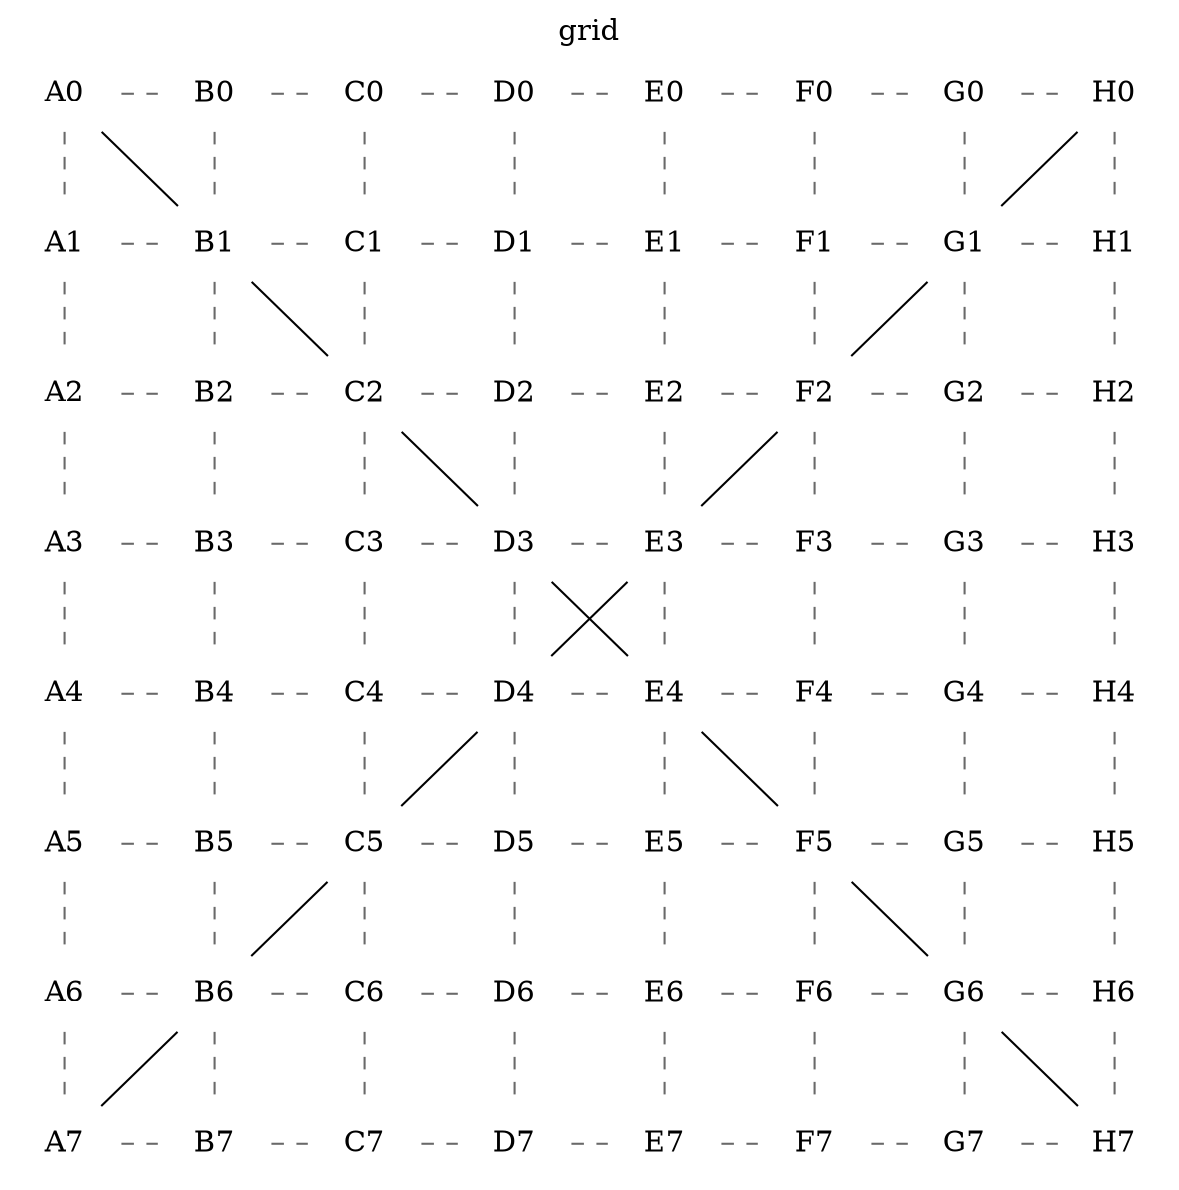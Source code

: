 graph grid
{
	layout=dot
	label="grid"
	labelloc = "t"
	node [shape=plaintext]
	// arbitrary path on rigid grid
	A0 -- B1 -- C2 -- D3 -- E4 -- F5 -- G6 -- H7
	H0 -- G1 -- F2 -- E3 -- D4 -- C5 -- B6 -- A7

	edge [weight=1000 style=dashed color=dimgrey]

	// uncomment to hide the grid
	//edge [style=invis]

	A0 -- A1 -- A2 -- A3 -- A4 -- A5 -- A6 -- A7
	B0 -- B1 -- B2 -- B3 -- B4 -- B5 -- B6 -- B7
	C0 -- C1 -- C2 -- C3 -- C4 -- C5 -- C6 -- C7
	D0 -- D1 -- D2 -- D3 -- D4 -- D5 -- D6 -- D7
	E0 -- E1 -- E2 -- E3 -- E4 -- E5 -- E6 -- E7
	F0 -- F1 -- F2 -- F3 -- F4 -- F5 -- F6 -- F7
	G0 -- G1 -- G2 -- G3 -- G4 -- G5 -- G6 -- G7
	H0 -- H1 -- H2 -- H3 -- H4 -- H5 -- H6 -- H7

	rank=same {A0 -- B0 -- C0 -- D0 -- E0 -- F0 -- G0 -- H0}
	rank=same {A1 -- B1 -- C1 -- D1 -- E1 -- F1 -- G1 -- H1}
	rank=same {A2 -- B2 -- C2 -- D2 -- E2 -- F2 -- G2 -- H2}
	rank=same {A3 -- B3 -- C3 -- D3 -- E3 -- F3 -- G3 -- H3}
	rank=same {A4 -- B4 -- C4 -- D4 -- E4 -- F4 -- G4 -- H4}
	rank=same {A5 -- B5 -- C5 -- D5 -- E5 -- F5 -- G5 -- H5}
	rank=same {A6 -- B6 -- C6 -- D6 -- E6 -- F6 -- G6 -- H6}
	rank=same {A7 -- B7 -- C7 -- D7 -- E7 -- F7 -- G7 -- H7}
}
// grid.dot by Costa Shulyupin
